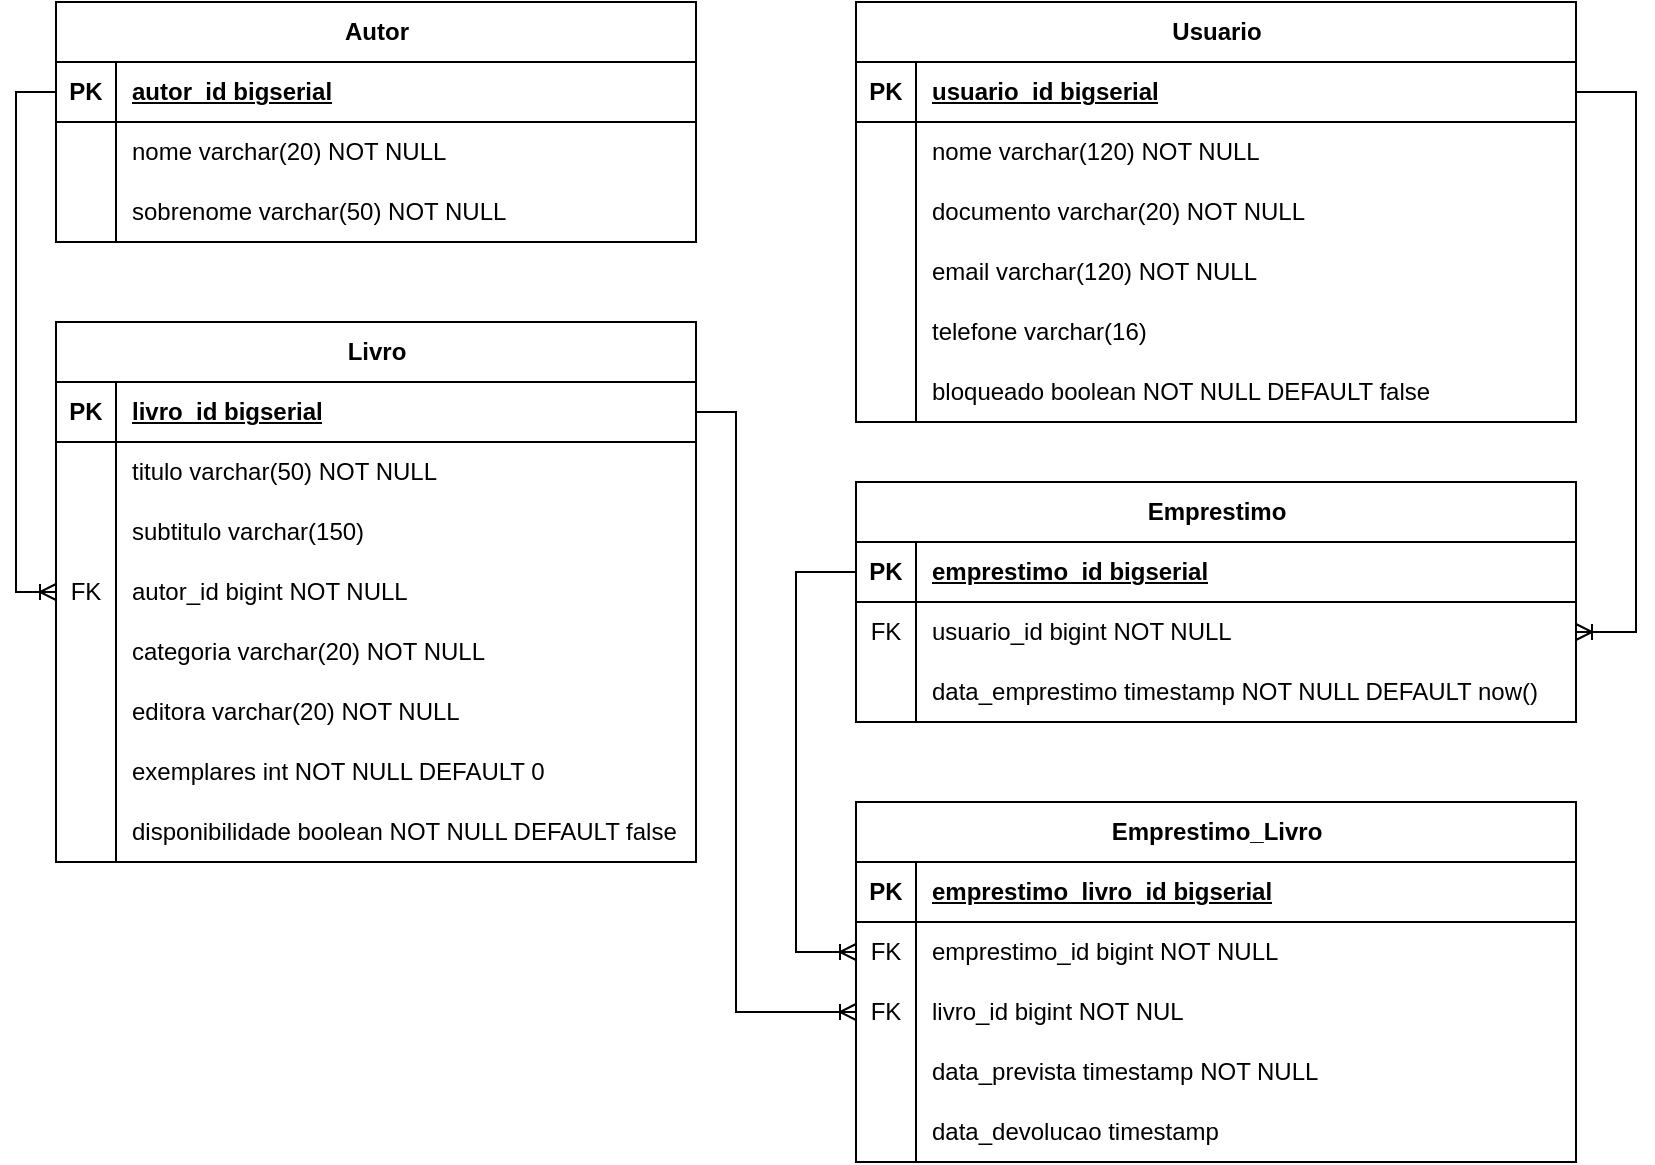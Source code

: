 <mxfile version="21.3.2" type="device">
  <diagram id="R2lEEEUBdFMjLlhIrx00" name="Page-1">
    <mxGraphModel dx="2725" dy="1298" grid="1" gridSize="10" guides="1" tooltips="1" connect="1" arrows="1" fold="1" page="1" pageScale="1" pageWidth="850" pageHeight="1100" math="0" shadow="0" extFonts="Permanent Marker^https://fonts.googleapis.com/css?family=Permanent+Marker">
      <root>
        <mxCell id="0" />
        <mxCell id="1" parent="0" />
        <mxCell id="CxYF6qr8pECAsFJ0mU9S-1" value="Autor" style="shape=table;startSize=30;container=1;collapsible=1;childLayout=tableLayout;fixedRows=1;rowLines=0;fontStyle=1;align=center;resizeLast=1;html=1;" vertex="1" parent="1">
          <mxGeometry x="40" y="40" width="320" height="120" as="geometry" />
        </mxCell>
        <mxCell id="CxYF6qr8pECAsFJ0mU9S-2" value="" style="shape=tableRow;horizontal=0;startSize=0;swimlaneHead=0;swimlaneBody=0;fillColor=none;collapsible=0;dropTarget=0;points=[[0,0.5],[1,0.5]];portConstraint=eastwest;top=0;left=0;right=0;bottom=1;" vertex="1" parent="CxYF6qr8pECAsFJ0mU9S-1">
          <mxGeometry y="30" width="320" height="30" as="geometry" />
        </mxCell>
        <mxCell id="CxYF6qr8pECAsFJ0mU9S-3" value="PK" style="shape=partialRectangle;connectable=0;fillColor=none;top=0;left=0;bottom=0;right=0;fontStyle=1;overflow=hidden;whiteSpace=wrap;html=1;" vertex="1" parent="CxYF6qr8pECAsFJ0mU9S-2">
          <mxGeometry width="30" height="30" as="geometry">
            <mxRectangle width="30" height="30" as="alternateBounds" />
          </mxGeometry>
        </mxCell>
        <mxCell id="CxYF6qr8pECAsFJ0mU9S-4" value="autor_id bigserial" style="shape=partialRectangle;connectable=0;fillColor=none;top=0;left=0;bottom=0;right=0;align=left;spacingLeft=6;fontStyle=5;overflow=hidden;whiteSpace=wrap;html=1;" vertex="1" parent="CxYF6qr8pECAsFJ0mU9S-2">
          <mxGeometry x="30" width="290" height="30" as="geometry">
            <mxRectangle width="290" height="30" as="alternateBounds" />
          </mxGeometry>
        </mxCell>
        <mxCell id="CxYF6qr8pECAsFJ0mU9S-5" value="" style="shape=tableRow;horizontal=0;startSize=0;swimlaneHead=0;swimlaneBody=0;fillColor=none;collapsible=0;dropTarget=0;points=[[0,0.5],[1,0.5]];portConstraint=eastwest;top=0;left=0;right=0;bottom=0;" vertex="1" parent="CxYF6qr8pECAsFJ0mU9S-1">
          <mxGeometry y="60" width="320" height="30" as="geometry" />
        </mxCell>
        <mxCell id="CxYF6qr8pECAsFJ0mU9S-6" value="" style="shape=partialRectangle;connectable=0;fillColor=none;top=0;left=0;bottom=0;right=0;editable=1;overflow=hidden;whiteSpace=wrap;html=1;" vertex="1" parent="CxYF6qr8pECAsFJ0mU9S-5">
          <mxGeometry width="30" height="30" as="geometry">
            <mxRectangle width="30" height="30" as="alternateBounds" />
          </mxGeometry>
        </mxCell>
        <mxCell id="CxYF6qr8pECAsFJ0mU9S-7" value="nome varchar(20) NOT NULL" style="shape=partialRectangle;connectable=0;fillColor=none;top=0;left=0;bottom=0;right=0;align=left;spacingLeft=6;overflow=hidden;whiteSpace=wrap;html=1;" vertex="1" parent="CxYF6qr8pECAsFJ0mU9S-5">
          <mxGeometry x="30" width="290" height="30" as="geometry">
            <mxRectangle width="290" height="30" as="alternateBounds" />
          </mxGeometry>
        </mxCell>
        <mxCell id="CxYF6qr8pECAsFJ0mU9S-8" value="" style="shape=tableRow;horizontal=0;startSize=0;swimlaneHead=0;swimlaneBody=0;fillColor=none;collapsible=0;dropTarget=0;points=[[0,0.5],[1,0.5]];portConstraint=eastwest;top=0;left=0;right=0;bottom=0;" vertex="1" parent="CxYF6qr8pECAsFJ0mU9S-1">
          <mxGeometry y="90" width="320" height="30" as="geometry" />
        </mxCell>
        <mxCell id="CxYF6qr8pECAsFJ0mU9S-9" value="" style="shape=partialRectangle;connectable=0;fillColor=none;top=0;left=0;bottom=0;right=0;editable=1;overflow=hidden;whiteSpace=wrap;html=1;" vertex="1" parent="CxYF6qr8pECAsFJ0mU9S-8">
          <mxGeometry width="30" height="30" as="geometry">
            <mxRectangle width="30" height="30" as="alternateBounds" />
          </mxGeometry>
        </mxCell>
        <mxCell id="CxYF6qr8pECAsFJ0mU9S-10" value="sobrenome varchar(50) NOT NULL" style="shape=partialRectangle;connectable=0;fillColor=none;top=0;left=0;bottom=0;right=0;align=left;spacingLeft=6;overflow=hidden;whiteSpace=wrap;html=1;" vertex="1" parent="CxYF6qr8pECAsFJ0mU9S-8">
          <mxGeometry x="30" width="290" height="30" as="geometry">
            <mxRectangle width="290" height="30" as="alternateBounds" />
          </mxGeometry>
        </mxCell>
        <mxCell id="CxYF6qr8pECAsFJ0mU9S-14" value="Livro" style="shape=table;startSize=30;container=1;collapsible=1;childLayout=tableLayout;fixedRows=1;rowLines=0;fontStyle=1;align=center;resizeLast=1;html=1;" vertex="1" parent="1">
          <mxGeometry x="40" y="200" width="320" height="270" as="geometry" />
        </mxCell>
        <mxCell id="CxYF6qr8pECAsFJ0mU9S-15" value="" style="shape=tableRow;horizontal=0;startSize=0;swimlaneHead=0;swimlaneBody=0;fillColor=none;collapsible=0;dropTarget=0;points=[[0,0.5],[1,0.5]];portConstraint=eastwest;top=0;left=0;right=0;bottom=1;" vertex="1" parent="CxYF6qr8pECAsFJ0mU9S-14">
          <mxGeometry y="30" width="320" height="30" as="geometry" />
        </mxCell>
        <mxCell id="CxYF6qr8pECAsFJ0mU9S-16" value="PK" style="shape=partialRectangle;connectable=0;fillColor=none;top=0;left=0;bottom=0;right=0;fontStyle=1;overflow=hidden;whiteSpace=wrap;html=1;" vertex="1" parent="CxYF6qr8pECAsFJ0mU9S-15">
          <mxGeometry width="30" height="30" as="geometry">
            <mxRectangle width="30" height="30" as="alternateBounds" />
          </mxGeometry>
        </mxCell>
        <mxCell id="CxYF6qr8pECAsFJ0mU9S-17" value="livro_id bigserial" style="shape=partialRectangle;connectable=0;fillColor=none;top=0;left=0;bottom=0;right=0;align=left;spacingLeft=6;fontStyle=5;overflow=hidden;whiteSpace=wrap;html=1;" vertex="1" parent="CxYF6qr8pECAsFJ0mU9S-15">
          <mxGeometry x="30" width="290" height="30" as="geometry">
            <mxRectangle width="290" height="30" as="alternateBounds" />
          </mxGeometry>
        </mxCell>
        <mxCell id="CxYF6qr8pECAsFJ0mU9S-18" value="" style="shape=tableRow;horizontal=0;startSize=0;swimlaneHead=0;swimlaneBody=0;fillColor=none;collapsible=0;dropTarget=0;points=[[0,0.5],[1,0.5]];portConstraint=eastwest;top=0;left=0;right=0;bottom=0;" vertex="1" parent="CxYF6qr8pECAsFJ0mU9S-14">
          <mxGeometry y="60" width="320" height="30" as="geometry" />
        </mxCell>
        <mxCell id="CxYF6qr8pECAsFJ0mU9S-19" value="" style="shape=partialRectangle;connectable=0;fillColor=none;top=0;left=0;bottom=0;right=0;editable=1;overflow=hidden;whiteSpace=wrap;html=1;" vertex="1" parent="CxYF6qr8pECAsFJ0mU9S-18">
          <mxGeometry width="30" height="30" as="geometry">
            <mxRectangle width="30" height="30" as="alternateBounds" />
          </mxGeometry>
        </mxCell>
        <mxCell id="CxYF6qr8pECAsFJ0mU9S-20" value="titulo varchar(50) NOT NULL" style="shape=partialRectangle;connectable=0;fillColor=none;top=0;left=0;bottom=0;right=0;align=left;spacingLeft=6;overflow=hidden;whiteSpace=wrap;html=1;" vertex="1" parent="CxYF6qr8pECAsFJ0mU9S-18">
          <mxGeometry x="30" width="290" height="30" as="geometry">
            <mxRectangle width="290" height="30" as="alternateBounds" />
          </mxGeometry>
        </mxCell>
        <mxCell id="CxYF6qr8pECAsFJ0mU9S-21" value="" style="shape=tableRow;horizontal=0;startSize=0;swimlaneHead=0;swimlaneBody=0;fillColor=none;collapsible=0;dropTarget=0;points=[[0,0.5],[1,0.5]];portConstraint=eastwest;top=0;left=0;right=0;bottom=0;" vertex="1" parent="CxYF6qr8pECAsFJ0mU9S-14">
          <mxGeometry y="90" width="320" height="30" as="geometry" />
        </mxCell>
        <mxCell id="CxYF6qr8pECAsFJ0mU9S-22" value="" style="shape=partialRectangle;connectable=0;fillColor=none;top=0;left=0;bottom=0;right=0;editable=1;overflow=hidden;whiteSpace=wrap;html=1;" vertex="1" parent="CxYF6qr8pECAsFJ0mU9S-21">
          <mxGeometry width="30" height="30" as="geometry">
            <mxRectangle width="30" height="30" as="alternateBounds" />
          </mxGeometry>
        </mxCell>
        <mxCell id="CxYF6qr8pECAsFJ0mU9S-23" value="subtitulo varchar(150)" style="shape=partialRectangle;connectable=0;fillColor=none;top=0;left=0;bottom=0;right=0;align=left;spacingLeft=6;overflow=hidden;whiteSpace=wrap;html=1;" vertex="1" parent="CxYF6qr8pECAsFJ0mU9S-21">
          <mxGeometry x="30" width="290" height="30" as="geometry">
            <mxRectangle width="290" height="30" as="alternateBounds" />
          </mxGeometry>
        </mxCell>
        <mxCell id="CxYF6qr8pECAsFJ0mU9S-24" value="" style="shape=tableRow;horizontal=0;startSize=0;swimlaneHead=0;swimlaneBody=0;fillColor=none;collapsible=0;dropTarget=0;points=[[0,0.5],[1,0.5]];portConstraint=eastwest;top=0;left=0;right=0;bottom=0;" vertex="1" parent="CxYF6qr8pECAsFJ0mU9S-14">
          <mxGeometry y="120" width="320" height="30" as="geometry" />
        </mxCell>
        <mxCell id="CxYF6qr8pECAsFJ0mU9S-25" value="FK" style="shape=partialRectangle;connectable=0;fillColor=none;top=0;left=0;bottom=0;right=0;editable=1;overflow=hidden;whiteSpace=wrap;html=1;" vertex="1" parent="CxYF6qr8pECAsFJ0mU9S-24">
          <mxGeometry width="30" height="30" as="geometry">
            <mxRectangle width="30" height="30" as="alternateBounds" />
          </mxGeometry>
        </mxCell>
        <mxCell id="CxYF6qr8pECAsFJ0mU9S-26" value="autor_id bigint NOT NULL" style="shape=partialRectangle;connectable=0;fillColor=none;top=0;left=0;bottom=0;right=0;align=left;spacingLeft=6;overflow=hidden;whiteSpace=wrap;html=1;" vertex="1" parent="CxYF6qr8pECAsFJ0mU9S-24">
          <mxGeometry x="30" width="290" height="30" as="geometry">
            <mxRectangle width="290" height="30" as="alternateBounds" />
          </mxGeometry>
        </mxCell>
        <mxCell id="CxYF6qr8pECAsFJ0mU9S-27" style="shape=tableRow;horizontal=0;startSize=0;swimlaneHead=0;swimlaneBody=0;fillColor=none;collapsible=0;dropTarget=0;points=[[0,0.5],[1,0.5]];portConstraint=eastwest;top=0;left=0;right=0;bottom=0;" vertex="1" parent="CxYF6qr8pECAsFJ0mU9S-14">
          <mxGeometry y="150" width="320" height="30" as="geometry" />
        </mxCell>
        <mxCell id="CxYF6qr8pECAsFJ0mU9S-28" style="shape=partialRectangle;connectable=0;fillColor=none;top=0;left=0;bottom=0;right=0;editable=1;overflow=hidden;whiteSpace=wrap;html=1;" vertex="1" parent="CxYF6qr8pECAsFJ0mU9S-27">
          <mxGeometry width="30" height="30" as="geometry">
            <mxRectangle width="30" height="30" as="alternateBounds" />
          </mxGeometry>
        </mxCell>
        <mxCell id="CxYF6qr8pECAsFJ0mU9S-29" value="categoria varchar(20) NOT NULL" style="shape=partialRectangle;connectable=0;fillColor=none;top=0;left=0;bottom=0;right=0;align=left;spacingLeft=6;overflow=hidden;whiteSpace=wrap;html=1;" vertex="1" parent="CxYF6qr8pECAsFJ0mU9S-27">
          <mxGeometry x="30" width="290" height="30" as="geometry">
            <mxRectangle width="290" height="30" as="alternateBounds" />
          </mxGeometry>
        </mxCell>
        <mxCell id="CxYF6qr8pECAsFJ0mU9S-30" style="shape=tableRow;horizontal=0;startSize=0;swimlaneHead=0;swimlaneBody=0;fillColor=none;collapsible=0;dropTarget=0;points=[[0,0.5],[1,0.5]];portConstraint=eastwest;top=0;left=0;right=0;bottom=0;" vertex="1" parent="CxYF6qr8pECAsFJ0mU9S-14">
          <mxGeometry y="180" width="320" height="30" as="geometry" />
        </mxCell>
        <mxCell id="CxYF6qr8pECAsFJ0mU9S-31" style="shape=partialRectangle;connectable=0;fillColor=none;top=0;left=0;bottom=0;right=0;editable=1;overflow=hidden;whiteSpace=wrap;html=1;" vertex="1" parent="CxYF6qr8pECAsFJ0mU9S-30">
          <mxGeometry width="30" height="30" as="geometry">
            <mxRectangle width="30" height="30" as="alternateBounds" />
          </mxGeometry>
        </mxCell>
        <mxCell id="CxYF6qr8pECAsFJ0mU9S-32" value="editora varchar(20) NOT NULL" style="shape=partialRectangle;connectable=0;fillColor=none;top=0;left=0;bottom=0;right=0;align=left;spacingLeft=6;overflow=hidden;whiteSpace=wrap;html=1;" vertex="1" parent="CxYF6qr8pECAsFJ0mU9S-30">
          <mxGeometry x="30" width="290" height="30" as="geometry">
            <mxRectangle width="290" height="30" as="alternateBounds" />
          </mxGeometry>
        </mxCell>
        <mxCell id="CxYF6qr8pECAsFJ0mU9S-33" style="shape=tableRow;horizontal=0;startSize=0;swimlaneHead=0;swimlaneBody=0;fillColor=none;collapsible=0;dropTarget=0;points=[[0,0.5],[1,0.5]];portConstraint=eastwest;top=0;left=0;right=0;bottom=0;" vertex="1" parent="CxYF6qr8pECAsFJ0mU9S-14">
          <mxGeometry y="210" width="320" height="30" as="geometry" />
        </mxCell>
        <mxCell id="CxYF6qr8pECAsFJ0mU9S-34" style="shape=partialRectangle;connectable=0;fillColor=none;top=0;left=0;bottom=0;right=0;editable=1;overflow=hidden;whiteSpace=wrap;html=1;" vertex="1" parent="CxYF6qr8pECAsFJ0mU9S-33">
          <mxGeometry width="30" height="30" as="geometry">
            <mxRectangle width="30" height="30" as="alternateBounds" />
          </mxGeometry>
        </mxCell>
        <mxCell id="CxYF6qr8pECAsFJ0mU9S-35" value="exemplares int NOT NULL DEFAULT 0" style="shape=partialRectangle;connectable=0;fillColor=none;top=0;left=0;bottom=0;right=0;align=left;spacingLeft=6;overflow=hidden;whiteSpace=wrap;html=1;" vertex="1" parent="CxYF6qr8pECAsFJ0mU9S-33">
          <mxGeometry x="30" width="290" height="30" as="geometry">
            <mxRectangle width="290" height="30" as="alternateBounds" />
          </mxGeometry>
        </mxCell>
        <mxCell id="CxYF6qr8pECAsFJ0mU9S-36" style="shape=tableRow;horizontal=0;startSize=0;swimlaneHead=0;swimlaneBody=0;fillColor=none;collapsible=0;dropTarget=0;points=[[0,0.5],[1,0.5]];portConstraint=eastwest;top=0;left=0;right=0;bottom=0;" vertex="1" parent="CxYF6qr8pECAsFJ0mU9S-14">
          <mxGeometry y="240" width="320" height="30" as="geometry" />
        </mxCell>
        <mxCell id="CxYF6qr8pECAsFJ0mU9S-37" style="shape=partialRectangle;connectable=0;fillColor=none;top=0;left=0;bottom=0;right=0;editable=1;overflow=hidden;whiteSpace=wrap;html=1;" vertex="1" parent="CxYF6qr8pECAsFJ0mU9S-36">
          <mxGeometry width="30" height="30" as="geometry">
            <mxRectangle width="30" height="30" as="alternateBounds" />
          </mxGeometry>
        </mxCell>
        <mxCell id="CxYF6qr8pECAsFJ0mU9S-38" value="disponibilidade boolean NOT NULL DEFAULT false" style="shape=partialRectangle;connectable=0;fillColor=none;top=0;left=0;bottom=0;right=0;align=left;spacingLeft=6;overflow=hidden;whiteSpace=wrap;html=1;" vertex="1" parent="CxYF6qr8pECAsFJ0mU9S-36">
          <mxGeometry x="30" width="290" height="30" as="geometry">
            <mxRectangle width="290" height="30" as="alternateBounds" />
          </mxGeometry>
        </mxCell>
        <mxCell id="CxYF6qr8pECAsFJ0mU9S-39" value="" style="edgeStyle=orthogonalEdgeStyle;fontSize=12;html=1;endArrow=ERoneToMany;rounded=0;" edge="1" parent="1" source="CxYF6qr8pECAsFJ0mU9S-2" target="CxYF6qr8pECAsFJ0mU9S-24">
          <mxGeometry width="100" height="100" relative="1" as="geometry">
            <mxPoint x="360" y="210" as="sourcePoint" />
            <mxPoint x="460" y="110" as="targetPoint" />
            <Array as="points">
              <mxPoint x="20" y="85" />
              <mxPoint x="20" y="335" />
            </Array>
          </mxGeometry>
        </mxCell>
        <mxCell id="CxYF6qr8pECAsFJ0mU9S-40" value="Usuario" style="shape=table;startSize=30;container=1;collapsible=1;childLayout=tableLayout;fixedRows=1;rowLines=0;fontStyle=1;align=center;resizeLast=1;html=1;" vertex="1" parent="1">
          <mxGeometry x="440" y="40" width="360" height="210" as="geometry" />
        </mxCell>
        <mxCell id="CxYF6qr8pECAsFJ0mU9S-41" value="" style="shape=tableRow;horizontal=0;startSize=0;swimlaneHead=0;swimlaneBody=0;fillColor=none;collapsible=0;dropTarget=0;points=[[0,0.5],[1,0.5]];portConstraint=eastwest;top=0;left=0;right=0;bottom=1;" vertex="1" parent="CxYF6qr8pECAsFJ0mU9S-40">
          <mxGeometry y="30" width="360" height="30" as="geometry" />
        </mxCell>
        <mxCell id="CxYF6qr8pECAsFJ0mU9S-42" value="PK" style="shape=partialRectangle;connectable=0;fillColor=none;top=0;left=0;bottom=0;right=0;fontStyle=1;overflow=hidden;whiteSpace=wrap;html=1;" vertex="1" parent="CxYF6qr8pECAsFJ0mU9S-41">
          <mxGeometry width="30" height="30" as="geometry">
            <mxRectangle width="30" height="30" as="alternateBounds" />
          </mxGeometry>
        </mxCell>
        <mxCell id="CxYF6qr8pECAsFJ0mU9S-43" value="usuario_id bigserial" style="shape=partialRectangle;connectable=0;fillColor=none;top=0;left=0;bottom=0;right=0;align=left;spacingLeft=6;fontStyle=5;overflow=hidden;whiteSpace=wrap;html=1;" vertex="1" parent="CxYF6qr8pECAsFJ0mU9S-41">
          <mxGeometry x="30" width="330" height="30" as="geometry">
            <mxRectangle width="330" height="30" as="alternateBounds" />
          </mxGeometry>
        </mxCell>
        <mxCell id="CxYF6qr8pECAsFJ0mU9S-44" value="" style="shape=tableRow;horizontal=0;startSize=0;swimlaneHead=0;swimlaneBody=0;fillColor=none;collapsible=0;dropTarget=0;points=[[0,0.5],[1,0.5]];portConstraint=eastwest;top=0;left=0;right=0;bottom=0;" vertex="1" parent="CxYF6qr8pECAsFJ0mU9S-40">
          <mxGeometry y="60" width="360" height="30" as="geometry" />
        </mxCell>
        <mxCell id="CxYF6qr8pECAsFJ0mU9S-45" value="" style="shape=partialRectangle;connectable=0;fillColor=none;top=0;left=0;bottom=0;right=0;editable=1;overflow=hidden;whiteSpace=wrap;html=1;" vertex="1" parent="CxYF6qr8pECAsFJ0mU9S-44">
          <mxGeometry width="30" height="30" as="geometry">
            <mxRectangle width="30" height="30" as="alternateBounds" />
          </mxGeometry>
        </mxCell>
        <mxCell id="CxYF6qr8pECAsFJ0mU9S-46" value="nome varchar(120) NOT NULL" style="shape=partialRectangle;connectable=0;fillColor=none;top=0;left=0;bottom=0;right=0;align=left;spacingLeft=6;overflow=hidden;whiteSpace=wrap;html=1;" vertex="1" parent="CxYF6qr8pECAsFJ0mU9S-44">
          <mxGeometry x="30" width="330" height="30" as="geometry">
            <mxRectangle width="330" height="30" as="alternateBounds" />
          </mxGeometry>
        </mxCell>
        <mxCell id="CxYF6qr8pECAsFJ0mU9S-47" value="" style="shape=tableRow;horizontal=0;startSize=0;swimlaneHead=0;swimlaneBody=0;fillColor=none;collapsible=0;dropTarget=0;points=[[0,0.5],[1,0.5]];portConstraint=eastwest;top=0;left=0;right=0;bottom=0;" vertex="1" parent="CxYF6qr8pECAsFJ0mU9S-40">
          <mxGeometry y="90" width="360" height="30" as="geometry" />
        </mxCell>
        <mxCell id="CxYF6qr8pECAsFJ0mU9S-48" value="" style="shape=partialRectangle;connectable=0;fillColor=none;top=0;left=0;bottom=0;right=0;editable=1;overflow=hidden;whiteSpace=wrap;html=1;" vertex="1" parent="CxYF6qr8pECAsFJ0mU9S-47">
          <mxGeometry width="30" height="30" as="geometry">
            <mxRectangle width="30" height="30" as="alternateBounds" />
          </mxGeometry>
        </mxCell>
        <mxCell id="CxYF6qr8pECAsFJ0mU9S-49" value="documento varchar(20) NOT NULL" style="shape=partialRectangle;connectable=0;fillColor=none;top=0;left=0;bottom=0;right=0;align=left;spacingLeft=6;overflow=hidden;whiteSpace=wrap;html=1;" vertex="1" parent="CxYF6qr8pECAsFJ0mU9S-47">
          <mxGeometry x="30" width="330" height="30" as="geometry">
            <mxRectangle width="330" height="30" as="alternateBounds" />
          </mxGeometry>
        </mxCell>
        <mxCell id="CxYF6qr8pECAsFJ0mU9S-50" value="" style="shape=tableRow;horizontal=0;startSize=0;swimlaneHead=0;swimlaneBody=0;fillColor=none;collapsible=0;dropTarget=0;points=[[0,0.5],[1,0.5]];portConstraint=eastwest;top=0;left=0;right=0;bottom=0;" vertex="1" parent="CxYF6qr8pECAsFJ0mU9S-40">
          <mxGeometry y="120" width="360" height="30" as="geometry" />
        </mxCell>
        <mxCell id="CxYF6qr8pECAsFJ0mU9S-51" value="" style="shape=partialRectangle;connectable=0;fillColor=none;top=0;left=0;bottom=0;right=0;editable=1;overflow=hidden;whiteSpace=wrap;html=1;" vertex="1" parent="CxYF6qr8pECAsFJ0mU9S-50">
          <mxGeometry width="30" height="30" as="geometry">
            <mxRectangle width="30" height="30" as="alternateBounds" />
          </mxGeometry>
        </mxCell>
        <mxCell id="CxYF6qr8pECAsFJ0mU9S-52" value="email varchar(120) NOT NULL" style="shape=partialRectangle;connectable=0;fillColor=none;top=0;left=0;bottom=0;right=0;align=left;spacingLeft=6;overflow=hidden;whiteSpace=wrap;html=1;" vertex="1" parent="CxYF6qr8pECAsFJ0mU9S-50">
          <mxGeometry x="30" width="330" height="30" as="geometry">
            <mxRectangle width="330" height="30" as="alternateBounds" />
          </mxGeometry>
        </mxCell>
        <mxCell id="CxYF6qr8pECAsFJ0mU9S-53" style="shape=tableRow;horizontal=0;startSize=0;swimlaneHead=0;swimlaneBody=0;fillColor=none;collapsible=0;dropTarget=0;points=[[0,0.5],[1,0.5]];portConstraint=eastwest;top=0;left=0;right=0;bottom=0;" vertex="1" parent="CxYF6qr8pECAsFJ0mU9S-40">
          <mxGeometry y="150" width="360" height="30" as="geometry" />
        </mxCell>
        <mxCell id="CxYF6qr8pECAsFJ0mU9S-54" style="shape=partialRectangle;connectable=0;fillColor=none;top=0;left=0;bottom=0;right=0;editable=1;overflow=hidden;whiteSpace=wrap;html=1;" vertex="1" parent="CxYF6qr8pECAsFJ0mU9S-53">
          <mxGeometry width="30" height="30" as="geometry">
            <mxRectangle width="30" height="30" as="alternateBounds" />
          </mxGeometry>
        </mxCell>
        <mxCell id="CxYF6qr8pECAsFJ0mU9S-55" value="telefone varchar(16)" style="shape=partialRectangle;connectable=0;fillColor=none;top=0;left=0;bottom=0;right=0;align=left;spacingLeft=6;overflow=hidden;whiteSpace=wrap;html=1;" vertex="1" parent="CxYF6qr8pECAsFJ0mU9S-53">
          <mxGeometry x="30" width="330" height="30" as="geometry">
            <mxRectangle width="330" height="30" as="alternateBounds" />
          </mxGeometry>
        </mxCell>
        <mxCell id="CxYF6qr8pECAsFJ0mU9S-56" style="shape=tableRow;horizontal=0;startSize=0;swimlaneHead=0;swimlaneBody=0;fillColor=none;collapsible=0;dropTarget=0;points=[[0,0.5],[1,0.5]];portConstraint=eastwest;top=0;left=0;right=0;bottom=0;" vertex="1" parent="CxYF6qr8pECAsFJ0mU9S-40">
          <mxGeometry y="180" width="360" height="30" as="geometry" />
        </mxCell>
        <mxCell id="CxYF6qr8pECAsFJ0mU9S-57" style="shape=partialRectangle;connectable=0;fillColor=none;top=0;left=0;bottom=0;right=0;editable=1;overflow=hidden;whiteSpace=wrap;html=1;" vertex="1" parent="CxYF6qr8pECAsFJ0mU9S-56">
          <mxGeometry width="30" height="30" as="geometry">
            <mxRectangle width="30" height="30" as="alternateBounds" />
          </mxGeometry>
        </mxCell>
        <mxCell id="CxYF6qr8pECAsFJ0mU9S-58" value="bloqueado boolean NOT NULL DEFAULT false" style="shape=partialRectangle;connectable=0;fillColor=none;top=0;left=0;bottom=0;right=0;align=left;spacingLeft=6;overflow=hidden;whiteSpace=wrap;html=1;" vertex="1" parent="CxYF6qr8pECAsFJ0mU9S-56">
          <mxGeometry x="30" width="330" height="30" as="geometry">
            <mxRectangle width="330" height="30" as="alternateBounds" />
          </mxGeometry>
        </mxCell>
        <mxCell id="CxYF6qr8pECAsFJ0mU9S-59" value="Emprestimo" style="shape=table;startSize=30;container=1;collapsible=1;childLayout=tableLayout;fixedRows=1;rowLines=0;fontStyle=1;align=center;resizeLast=1;html=1;" vertex="1" parent="1">
          <mxGeometry x="440" y="280" width="360" height="120" as="geometry" />
        </mxCell>
        <mxCell id="CxYF6qr8pECAsFJ0mU9S-60" value="" style="shape=tableRow;horizontal=0;startSize=0;swimlaneHead=0;swimlaneBody=0;fillColor=none;collapsible=0;dropTarget=0;points=[[0,0.5],[1,0.5]];portConstraint=eastwest;top=0;left=0;right=0;bottom=1;" vertex="1" parent="CxYF6qr8pECAsFJ0mU9S-59">
          <mxGeometry y="30" width="360" height="30" as="geometry" />
        </mxCell>
        <mxCell id="CxYF6qr8pECAsFJ0mU9S-61" value="PK" style="shape=partialRectangle;connectable=0;fillColor=none;top=0;left=0;bottom=0;right=0;fontStyle=1;overflow=hidden;whiteSpace=wrap;html=1;" vertex="1" parent="CxYF6qr8pECAsFJ0mU9S-60">
          <mxGeometry width="30" height="30" as="geometry">
            <mxRectangle width="30" height="30" as="alternateBounds" />
          </mxGeometry>
        </mxCell>
        <mxCell id="CxYF6qr8pECAsFJ0mU9S-62" value="emprestimo_id bigserial" style="shape=partialRectangle;connectable=0;fillColor=none;top=0;left=0;bottom=0;right=0;align=left;spacingLeft=6;fontStyle=5;overflow=hidden;whiteSpace=wrap;html=1;" vertex="1" parent="CxYF6qr8pECAsFJ0mU9S-60">
          <mxGeometry x="30" width="330" height="30" as="geometry">
            <mxRectangle width="330" height="30" as="alternateBounds" />
          </mxGeometry>
        </mxCell>
        <mxCell id="CxYF6qr8pECAsFJ0mU9S-63" value="" style="shape=tableRow;horizontal=0;startSize=0;swimlaneHead=0;swimlaneBody=0;fillColor=none;collapsible=0;dropTarget=0;points=[[0,0.5],[1,0.5]];portConstraint=eastwest;top=0;left=0;right=0;bottom=0;" vertex="1" parent="CxYF6qr8pECAsFJ0mU9S-59">
          <mxGeometry y="60" width="360" height="30" as="geometry" />
        </mxCell>
        <mxCell id="CxYF6qr8pECAsFJ0mU9S-64" value="FK" style="shape=partialRectangle;connectable=0;fillColor=none;top=0;left=0;bottom=0;right=0;editable=1;overflow=hidden;whiteSpace=wrap;html=1;" vertex="1" parent="CxYF6qr8pECAsFJ0mU9S-63">
          <mxGeometry width="30" height="30" as="geometry">
            <mxRectangle width="30" height="30" as="alternateBounds" />
          </mxGeometry>
        </mxCell>
        <mxCell id="CxYF6qr8pECAsFJ0mU9S-65" value="usuario_id bigint NOT NULL" style="shape=partialRectangle;connectable=0;fillColor=none;top=0;left=0;bottom=0;right=0;align=left;spacingLeft=6;overflow=hidden;whiteSpace=wrap;html=1;" vertex="1" parent="CxYF6qr8pECAsFJ0mU9S-63">
          <mxGeometry x="30" width="330" height="30" as="geometry">
            <mxRectangle width="330" height="30" as="alternateBounds" />
          </mxGeometry>
        </mxCell>
        <mxCell id="CxYF6qr8pECAsFJ0mU9S-66" value="" style="shape=tableRow;horizontal=0;startSize=0;swimlaneHead=0;swimlaneBody=0;fillColor=none;collapsible=0;dropTarget=0;points=[[0,0.5],[1,0.5]];portConstraint=eastwest;top=0;left=0;right=0;bottom=0;" vertex="1" parent="CxYF6qr8pECAsFJ0mU9S-59">
          <mxGeometry y="90" width="360" height="30" as="geometry" />
        </mxCell>
        <mxCell id="CxYF6qr8pECAsFJ0mU9S-67" value="" style="shape=partialRectangle;connectable=0;fillColor=none;top=0;left=0;bottom=0;right=0;editable=1;overflow=hidden;whiteSpace=wrap;html=1;" vertex="1" parent="CxYF6qr8pECAsFJ0mU9S-66">
          <mxGeometry width="30" height="30" as="geometry">
            <mxRectangle width="30" height="30" as="alternateBounds" />
          </mxGeometry>
        </mxCell>
        <mxCell id="CxYF6qr8pECAsFJ0mU9S-68" value="data_emprestimo timestamp NOT NULL DEFAULT now()" style="shape=partialRectangle;connectable=0;fillColor=none;top=0;left=0;bottom=0;right=0;align=left;spacingLeft=6;overflow=hidden;whiteSpace=wrap;html=1;" vertex="1" parent="CxYF6qr8pECAsFJ0mU9S-66">
          <mxGeometry x="30" width="330" height="30" as="geometry">
            <mxRectangle width="330" height="30" as="alternateBounds" />
          </mxGeometry>
        </mxCell>
        <mxCell id="CxYF6qr8pECAsFJ0mU9S-72" value="" style="edgeStyle=entityRelationEdgeStyle;fontSize=12;html=1;endArrow=ERoneToMany;rounded=0;" edge="1" parent="1" source="CxYF6qr8pECAsFJ0mU9S-41" target="CxYF6qr8pECAsFJ0mU9S-63">
          <mxGeometry width="100" height="100" relative="1" as="geometry">
            <mxPoint x="600" y="300" as="sourcePoint" />
            <mxPoint x="760" y="290" as="targetPoint" />
          </mxGeometry>
        </mxCell>
        <mxCell id="CxYF6qr8pECAsFJ0mU9S-73" value="Emprestimo_Livro" style="shape=table;startSize=30;container=1;collapsible=1;childLayout=tableLayout;fixedRows=1;rowLines=0;fontStyle=1;align=center;resizeLast=1;html=1;" vertex="1" parent="1">
          <mxGeometry x="440" y="440" width="360" height="180" as="geometry" />
        </mxCell>
        <mxCell id="CxYF6qr8pECAsFJ0mU9S-74" value="" style="shape=tableRow;horizontal=0;startSize=0;swimlaneHead=0;swimlaneBody=0;fillColor=none;collapsible=0;dropTarget=0;points=[[0,0.5],[1,0.5]];portConstraint=eastwest;top=0;left=0;right=0;bottom=1;" vertex="1" parent="CxYF6qr8pECAsFJ0mU9S-73">
          <mxGeometry y="30" width="360" height="30" as="geometry" />
        </mxCell>
        <mxCell id="CxYF6qr8pECAsFJ0mU9S-75" value="PK" style="shape=partialRectangle;connectable=0;fillColor=none;top=0;left=0;bottom=0;right=0;fontStyle=1;overflow=hidden;whiteSpace=wrap;html=1;" vertex="1" parent="CxYF6qr8pECAsFJ0mU9S-74">
          <mxGeometry width="30" height="30" as="geometry">
            <mxRectangle width="30" height="30" as="alternateBounds" />
          </mxGeometry>
        </mxCell>
        <mxCell id="CxYF6qr8pECAsFJ0mU9S-76" value="emprestimo_livro_id bigserial" style="shape=partialRectangle;connectable=0;fillColor=none;top=0;left=0;bottom=0;right=0;align=left;spacingLeft=6;fontStyle=5;overflow=hidden;whiteSpace=wrap;html=1;" vertex="1" parent="CxYF6qr8pECAsFJ0mU9S-74">
          <mxGeometry x="30" width="330" height="30" as="geometry">
            <mxRectangle width="330" height="30" as="alternateBounds" />
          </mxGeometry>
        </mxCell>
        <mxCell id="CxYF6qr8pECAsFJ0mU9S-77" value="" style="shape=tableRow;horizontal=0;startSize=0;swimlaneHead=0;swimlaneBody=0;fillColor=none;collapsible=0;dropTarget=0;points=[[0,0.5],[1,0.5]];portConstraint=eastwest;top=0;left=0;right=0;bottom=0;" vertex="1" parent="CxYF6qr8pECAsFJ0mU9S-73">
          <mxGeometry y="60" width="360" height="30" as="geometry" />
        </mxCell>
        <mxCell id="CxYF6qr8pECAsFJ0mU9S-78" value="FK" style="shape=partialRectangle;connectable=0;fillColor=none;top=0;left=0;bottom=0;right=0;editable=1;overflow=hidden;whiteSpace=wrap;html=1;" vertex="1" parent="CxYF6qr8pECAsFJ0mU9S-77">
          <mxGeometry width="30" height="30" as="geometry">
            <mxRectangle width="30" height="30" as="alternateBounds" />
          </mxGeometry>
        </mxCell>
        <mxCell id="CxYF6qr8pECAsFJ0mU9S-79" value="emprestimo_id bigint NOT NULL" style="shape=partialRectangle;connectable=0;fillColor=none;top=0;left=0;bottom=0;right=0;align=left;spacingLeft=6;overflow=hidden;whiteSpace=wrap;html=1;" vertex="1" parent="CxYF6qr8pECAsFJ0mU9S-77">
          <mxGeometry x="30" width="330" height="30" as="geometry">
            <mxRectangle width="330" height="30" as="alternateBounds" />
          </mxGeometry>
        </mxCell>
        <mxCell id="CxYF6qr8pECAsFJ0mU9S-80" value="" style="shape=tableRow;horizontal=0;startSize=0;swimlaneHead=0;swimlaneBody=0;fillColor=none;collapsible=0;dropTarget=0;points=[[0,0.5],[1,0.5]];portConstraint=eastwest;top=0;left=0;right=0;bottom=0;" vertex="1" parent="CxYF6qr8pECAsFJ0mU9S-73">
          <mxGeometry y="90" width="360" height="30" as="geometry" />
        </mxCell>
        <mxCell id="CxYF6qr8pECAsFJ0mU9S-81" value="FK" style="shape=partialRectangle;connectable=0;fillColor=none;top=0;left=0;bottom=0;right=0;editable=1;overflow=hidden;whiteSpace=wrap;html=1;" vertex="1" parent="CxYF6qr8pECAsFJ0mU9S-80">
          <mxGeometry width="30" height="30" as="geometry">
            <mxRectangle width="30" height="30" as="alternateBounds" />
          </mxGeometry>
        </mxCell>
        <mxCell id="CxYF6qr8pECAsFJ0mU9S-82" value="livro_id bigint NOT NUL" style="shape=partialRectangle;connectable=0;fillColor=none;top=0;left=0;bottom=0;right=0;align=left;spacingLeft=6;overflow=hidden;whiteSpace=wrap;html=1;" vertex="1" parent="CxYF6qr8pECAsFJ0mU9S-80">
          <mxGeometry x="30" width="330" height="30" as="geometry">
            <mxRectangle width="330" height="30" as="alternateBounds" />
          </mxGeometry>
        </mxCell>
        <mxCell id="CxYF6qr8pECAsFJ0mU9S-83" value="" style="shape=tableRow;horizontal=0;startSize=0;swimlaneHead=0;swimlaneBody=0;fillColor=none;collapsible=0;dropTarget=0;points=[[0,0.5],[1,0.5]];portConstraint=eastwest;top=0;left=0;right=0;bottom=0;" vertex="1" parent="CxYF6qr8pECAsFJ0mU9S-73">
          <mxGeometry y="120" width="360" height="30" as="geometry" />
        </mxCell>
        <mxCell id="CxYF6qr8pECAsFJ0mU9S-84" value="" style="shape=partialRectangle;connectable=0;fillColor=none;top=0;left=0;bottom=0;right=0;editable=1;overflow=hidden;whiteSpace=wrap;html=1;" vertex="1" parent="CxYF6qr8pECAsFJ0mU9S-83">
          <mxGeometry width="30" height="30" as="geometry">
            <mxRectangle width="30" height="30" as="alternateBounds" />
          </mxGeometry>
        </mxCell>
        <mxCell id="CxYF6qr8pECAsFJ0mU9S-85" value="data_prevista timestamp NOT NULL" style="shape=partialRectangle;connectable=0;fillColor=none;top=0;left=0;bottom=0;right=0;align=left;spacingLeft=6;overflow=hidden;whiteSpace=wrap;html=1;" vertex="1" parent="CxYF6qr8pECAsFJ0mU9S-83">
          <mxGeometry x="30" width="330" height="30" as="geometry">
            <mxRectangle width="330" height="30" as="alternateBounds" />
          </mxGeometry>
        </mxCell>
        <mxCell id="CxYF6qr8pECAsFJ0mU9S-86" style="shape=tableRow;horizontal=0;startSize=0;swimlaneHead=0;swimlaneBody=0;fillColor=none;collapsible=0;dropTarget=0;points=[[0,0.5],[1,0.5]];portConstraint=eastwest;top=0;left=0;right=0;bottom=0;" vertex="1" parent="CxYF6qr8pECAsFJ0mU9S-73">
          <mxGeometry y="150" width="360" height="30" as="geometry" />
        </mxCell>
        <mxCell id="CxYF6qr8pECAsFJ0mU9S-87" style="shape=partialRectangle;connectable=0;fillColor=none;top=0;left=0;bottom=0;right=0;editable=1;overflow=hidden;whiteSpace=wrap;html=1;" vertex="1" parent="CxYF6qr8pECAsFJ0mU9S-86">
          <mxGeometry width="30" height="30" as="geometry">
            <mxRectangle width="30" height="30" as="alternateBounds" />
          </mxGeometry>
        </mxCell>
        <mxCell id="CxYF6qr8pECAsFJ0mU9S-88" value="data_devolucao timestamp" style="shape=partialRectangle;connectable=0;fillColor=none;top=0;left=0;bottom=0;right=0;align=left;spacingLeft=6;overflow=hidden;whiteSpace=wrap;html=1;" vertex="1" parent="CxYF6qr8pECAsFJ0mU9S-86">
          <mxGeometry x="30" width="330" height="30" as="geometry">
            <mxRectangle width="330" height="30" as="alternateBounds" />
          </mxGeometry>
        </mxCell>
        <mxCell id="CxYF6qr8pECAsFJ0mU9S-90" value="" style="edgeStyle=orthogonalEdgeStyle;fontSize=12;html=1;endArrow=ERoneToMany;rounded=0;" edge="1" parent="1" source="CxYF6qr8pECAsFJ0mU9S-15" target="CxYF6qr8pECAsFJ0mU9S-80">
          <mxGeometry width="100" height="100" relative="1" as="geometry">
            <mxPoint x="350" y="620" as="sourcePoint" />
            <mxPoint x="450" y="520" as="targetPoint" />
            <Array as="points">
              <mxPoint x="380" y="245" />
              <mxPoint x="380" y="545" />
            </Array>
          </mxGeometry>
        </mxCell>
        <mxCell id="CxYF6qr8pECAsFJ0mU9S-91" value="" style="edgeStyle=orthogonalEdgeStyle;fontSize=12;html=1;endArrow=ERoneToMany;rounded=0;" edge="1" parent="1" source="CxYF6qr8pECAsFJ0mU9S-60" target="CxYF6qr8pECAsFJ0mU9S-77">
          <mxGeometry width="100" height="100" relative="1" as="geometry">
            <mxPoint x="570" y="410" as="sourcePoint" />
            <mxPoint x="670" y="310" as="targetPoint" />
            <Array as="points">
              <mxPoint x="410" y="325" />
              <mxPoint x="410" y="515" />
            </Array>
          </mxGeometry>
        </mxCell>
      </root>
    </mxGraphModel>
  </diagram>
</mxfile>
